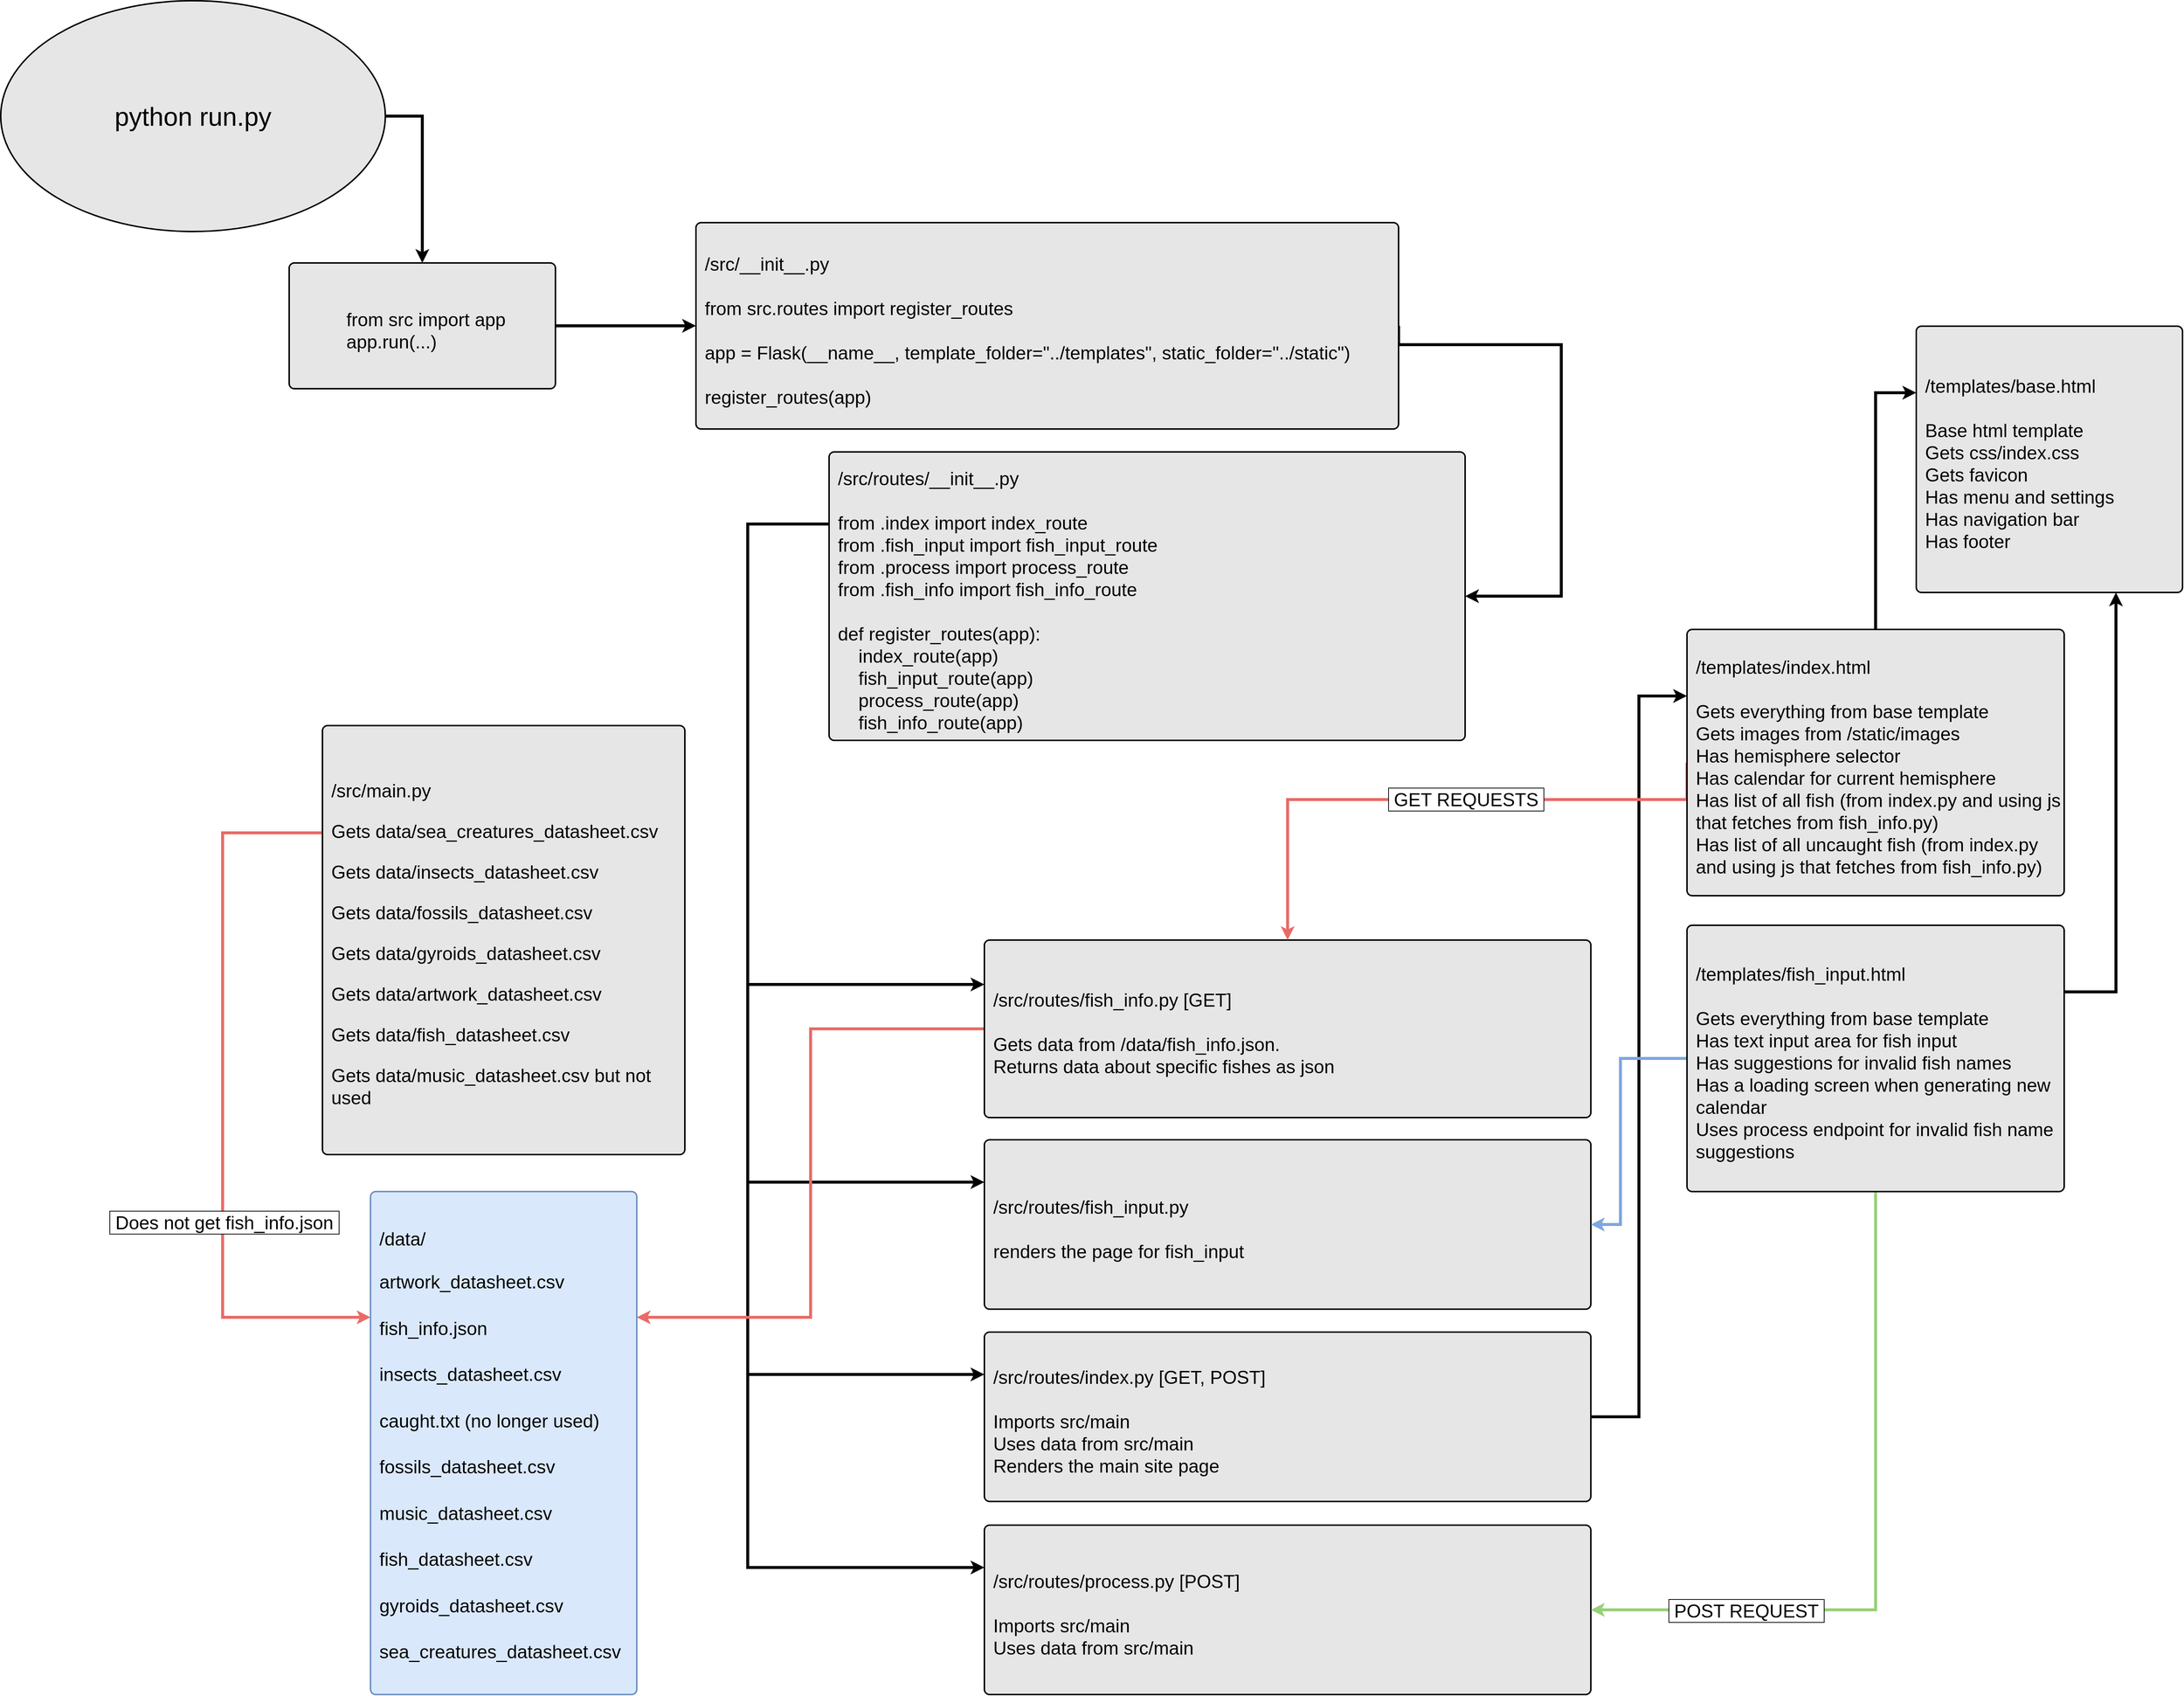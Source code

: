 <mxfile version="13.8.2" type="device"><diagram id="kVls4FRkfgmYgA1IyUwH" name="Page-1"><mxGraphModel dx="1449" dy="-695" grid="1" gridSize="10" guides="1" tooltips="1" connect="1" arrows="1" fold="1" page="1" pageScale="1" pageWidth="850" pageHeight="1100" math="0" shadow="0"><root><mxCell id="0"/><mxCell id="1" parent="0"/><mxCell id="Lg24-HzzdTkgWfwr_FNd-77" style="edgeStyle=orthogonalEdgeStyle;rounded=0;orthogonalLoop=1;jettySize=auto;html=1;exitX=1;exitY=0.5;exitDx=0;exitDy=0;exitPerimeter=0;entryX=0.5;entryY=0;entryDx=0;entryDy=0;strokeColor=#000000;strokeWidth=4;fontSize=25;" edge="1" parent="1" source="Lg24-HzzdTkgWfwr_FNd-19" target="Lg24-HzzdTkgWfwr_FNd-23"><mxGeometry relative="1" as="geometry"/></mxCell><mxCell id="Lg24-HzzdTkgWfwr_FNd-19" value="&lt;font style=&quot;font-size: 35px&quot;&gt;python run.py&lt;/font&gt;" style="strokeWidth=2;html=1;shape=mxgraph.flowchart.start_1;whiteSpace=wrap;fillColor=#E6E6E6;gradientColor=none;fontSize=25;align=center;" vertex="1" parent="1"><mxGeometry x="-50" y="1940" width="520" height="312" as="geometry"/></mxCell><mxCell id="Lg24-HzzdTkgWfwr_FNd-73" style="edgeStyle=orthogonalEdgeStyle;rounded=0;orthogonalLoop=1;jettySize=auto;html=1;exitX=1;exitY=0.5;exitDx=0;exitDy=0;entryX=1;entryY=0.5;entryDx=0;entryDy=0;strokeColor=#000000;strokeWidth=4;fontSize=25;" edge="1" parent="1" source="Lg24-HzzdTkgWfwr_FNd-21" target="Lg24-HzzdTkgWfwr_FNd-27"><mxGeometry relative="1" as="geometry"><Array as="points"><mxPoint x="2060" y="2405"/><mxPoint x="2060" y="2745"/></Array></mxGeometry></mxCell><mxCell id="Lg24-HzzdTkgWfwr_FNd-21" value="/src/__init__.py&lt;br&gt;&lt;br&gt;&lt;div&gt;&lt;span&gt;from src.routes import register_routes&lt;/span&gt;&lt;/div&gt;&lt;div&gt;&lt;span&gt;&lt;br&gt;&lt;/span&gt;&lt;/div&gt;&lt;div&gt;&lt;/div&gt;&lt;div&gt;&lt;div&gt;app = Flask(__name__,&amp;nbsp;&lt;span&gt;template_folder=&quot;../templates&quot;,&amp;nbsp;&lt;/span&gt;&lt;span&gt;static_folder=&quot;../static&quot;)&lt;/span&gt;&lt;/div&gt;&lt;div&gt;&lt;span&gt;&lt;br&gt;&lt;/span&gt;&lt;/div&gt;&lt;div&gt;&lt;span&gt;register_routes(app)&lt;/span&gt;&lt;/div&gt;&lt;/div&gt;&lt;div&gt;&lt;/div&gt;" style="rounded=1;whiteSpace=wrap;html=1;absoluteArcSize=1;arcSize=14;strokeWidth=2;fillColor=#E6E6E6;gradientColor=none;fontSize=25;align=left;spacingTop=10;spacingLeft=10;" vertex="1" parent="1"><mxGeometry x="890" y="2240" width="950" height="279" as="geometry"/></mxCell><mxCell id="Lg24-HzzdTkgWfwr_FNd-75" style="edgeStyle=orthogonalEdgeStyle;rounded=0;orthogonalLoop=1;jettySize=auto;html=1;exitX=1;exitY=0.5;exitDx=0;exitDy=0;entryX=0;entryY=0.5;entryDx=0;entryDy=0;strokeColor=#000000;strokeWidth=4;fontSize=25;" edge="1" parent="1" source="Lg24-HzzdTkgWfwr_FNd-23" target="Lg24-HzzdTkgWfwr_FNd-21"><mxGeometry relative="1" as="geometry"/></mxCell><mxCell id="Lg24-HzzdTkgWfwr_FNd-23" value="&lt;div&gt;&lt;span&gt;from src import app&lt;/span&gt;&lt;/div&gt;&lt;div style=&quot;text-align: left&quot;&gt;&lt;span&gt;app.run(...)&lt;/span&gt;&lt;/div&gt;&lt;div&gt;&lt;/div&gt;&lt;div&gt;&lt;/div&gt;&lt;blockquote style=&quot;margin: 0 0 0 40px ; border: none ; padding: 0px&quot;&gt;&lt;/blockquote&gt;" style="rounded=1;whiteSpace=wrap;html=1;absoluteArcSize=1;arcSize=14;strokeWidth=2;fillColor=#E6E6E6;gradientColor=none;fontSize=25;align=center;spacingTop=10;spacingLeft=10;" vertex="1" parent="1"><mxGeometry x="340" y="2294.5" width="360" height="170" as="geometry"/></mxCell><mxCell id="Lg24-HzzdTkgWfwr_FNd-37" style="edgeStyle=orthogonalEdgeStyle;rounded=0;orthogonalLoop=1;jettySize=auto;html=1;exitX=0;exitY=0.25;exitDx=0;exitDy=0;entryX=0;entryY=0.25;entryDx=0;entryDy=0;fontSize=25;strokeWidth=4;" edge="1" parent="1" source="Lg24-HzzdTkgWfwr_FNd-27" target="Lg24-HzzdTkgWfwr_FNd-32"><mxGeometry relative="1" as="geometry"><Array as="points"><mxPoint x="960" y="2648"/><mxPoint x="960" y="3270"/></Array></mxGeometry></mxCell><mxCell id="Lg24-HzzdTkgWfwr_FNd-38" style="edgeStyle=orthogonalEdgeStyle;rounded=0;orthogonalLoop=1;jettySize=auto;html=1;exitX=0;exitY=0.25;exitDx=0;exitDy=0;entryX=0;entryY=0.25;entryDx=0;entryDy=0;strokeWidth=4;fontSize=25;" edge="1" parent="1" source="Lg24-HzzdTkgWfwr_FNd-27" target="Lg24-HzzdTkgWfwr_FNd-35"><mxGeometry relative="1" as="geometry"><Array as="points"><mxPoint x="960" y="2648"/><mxPoint x="960" y="3537"/></Array></mxGeometry></mxCell><mxCell id="Lg24-HzzdTkgWfwr_FNd-41" style="edgeStyle=orthogonalEdgeStyle;rounded=0;orthogonalLoop=1;jettySize=auto;html=1;exitX=0;exitY=0.25;exitDx=0;exitDy=0;entryX=0;entryY=0.25;entryDx=0;entryDy=0;strokeWidth=4;fontSize=25;" edge="1" parent="1" source="Lg24-HzzdTkgWfwr_FNd-27" target="Lg24-HzzdTkgWfwr_FNd-39"><mxGeometry relative="1" as="geometry"><Array as="points"><mxPoint x="960" y="2648"/><mxPoint x="960" y="3797"/></Array></mxGeometry></mxCell><mxCell id="Lg24-HzzdTkgWfwr_FNd-42" style="edgeStyle=orthogonalEdgeStyle;rounded=0;orthogonalLoop=1;jettySize=auto;html=1;exitX=0;exitY=0.25;exitDx=0;exitDy=0;entryX=0;entryY=0.25;entryDx=0;entryDy=0;strokeWidth=4;fontSize=25;" edge="1" parent="1" source="Lg24-HzzdTkgWfwr_FNd-27" target="Lg24-HzzdTkgWfwr_FNd-40"><mxGeometry relative="1" as="geometry"><Array as="points"><mxPoint x="960" y="2648"/><mxPoint x="960" y="4058"/></Array></mxGeometry></mxCell><mxCell id="Lg24-HzzdTkgWfwr_FNd-27" value="/src/routes/__init__.py&lt;br&gt;&lt;br&gt;&lt;div&gt;&lt;/div&gt;&lt;div&gt;&lt;span&gt;&lt;div&gt;from .index import index_route&lt;/div&gt;&lt;div&gt;from .fish_input import fish_input_route&lt;/div&gt;&lt;div&gt;from .process import process_route&lt;/div&gt;&lt;div&gt;from .fish_info import fish_info_route&lt;/div&gt;&lt;div&gt;&lt;br&gt;&lt;/div&gt;&lt;div&gt;&lt;span&gt;def register_routes(app):&lt;/span&gt;&lt;/div&gt;&lt;div&gt;&lt;/div&gt;&lt;div&gt;&lt;/div&gt;&lt;div&gt;&lt;/div&gt;&lt;div&gt;&lt;div&gt;&lt;/div&gt;&lt;div&gt;&lt;span&gt;&amp;nbsp; &amp;nbsp; index_route(app)&lt;/span&gt;&lt;/div&gt;&lt;div&gt;&lt;/div&gt;&lt;div&gt;&lt;/div&gt;&lt;div&gt;&lt;/div&gt;&lt;div&gt;&lt;/div&gt;&lt;div&gt;&lt;/div&gt;&lt;div&gt;&lt;/div&gt;&lt;div&gt;&lt;/div&gt;&lt;div&gt;&lt;/div&gt;&lt;div&gt;&lt;/div&gt;&lt;div&gt;&lt;/div&gt;&lt;div&gt;&lt;/div&gt;&lt;div&gt;&amp;nbsp; &amp;nbsp; fish_input_route(app)&lt;/div&gt;&lt;div&gt;&amp;nbsp; &amp;nbsp; process_route(app)&lt;/div&gt;&lt;div&gt;&amp;nbsp; &amp;nbsp; fish_info_route(app)&lt;/div&gt;&lt;/div&gt;&lt;/span&gt;&lt;/div&gt;&lt;div&gt;&lt;div&gt;&lt;/div&gt;&lt;/div&gt;&lt;div&gt;&lt;/div&gt;" style="rounded=1;whiteSpace=wrap;html=1;absoluteArcSize=1;arcSize=14;strokeWidth=2;fillColor=#E6E6E6;gradientColor=none;fontSize=25;align=left;spacingTop=10;spacingLeft=10;" vertex="1" parent="1"><mxGeometry x="1070" y="2550" width="860" height="390" as="geometry"/></mxCell><mxCell id="Lg24-HzzdTkgWfwr_FNd-63" style="edgeStyle=orthogonalEdgeStyle;rounded=0;orthogonalLoop=1;jettySize=auto;html=1;exitX=0;exitY=0.5;exitDx=0;exitDy=0;entryX=1;entryY=0.25;entryDx=0;entryDy=0;strokeColor=#EA6B66;strokeWidth=4;fontSize=25;" edge="1" parent="1" source="Lg24-HzzdTkgWfwr_FNd-32" target="Lg24-HzzdTkgWfwr_FNd-56"><mxGeometry relative="1" as="geometry"/></mxCell><mxCell id="Lg24-HzzdTkgWfwr_FNd-32" value="/src/routes/fish_info.py [GET]&lt;br&gt;&lt;br&gt;Gets data from /data/fish_info.json.&lt;br&gt;Returns data about specific fishes as json&lt;br&gt;&lt;div&gt;&lt;/div&gt;" style="rounded=1;whiteSpace=wrap;html=1;absoluteArcSize=1;arcSize=14;strokeWidth=2;fillColor=#E6E6E6;gradientColor=none;fontSize=25;align=left;spacingTop=10;spacingLeft=10;" vertex="1" parent="1"><mxGeometry x="1280" y="3210" width="820" height="240" as="geometry"/></mxCell><mxCell id="Lg24-HzzdTkgWfwr_FNd-35" value="/src/routes/fish_input.py&lt;br&gt;&lt;br&gt;renders the page for fish_input&lt;br&gt;&lt;div&gt;&lt;/div&gt;" style="rounded=1;whiteSpace=wrap;html=1;absoluteArcSize=1;arcSize=14;strokeWidth=2;fillColor=#E6E6E6;gradientColor=none;fontSize=25;align=left;spacingTop=10;spacingLeft=10;" vertex="1" parent="1"><mxGeometry x="1280" y="3480" width="820" height="229" as="geometry"/></mxCell><mxCell id="Lg24-HzzdTkgWfwr_FNd-49" style="edgeStyle=orthogonalEdgeStyle;rounded=0;orthogonalLoop=1;jettySize=auto;html=1;exitX=1;exitY=0.5;exitDx=0;exitDy=0;entryX=0;entryY=0.25;entryDx=0;entryDy=0;strokeWidth=4;fontSize=25;" edge="1" parent="1" source="Lg24-HzzdTkgWfwr_FNd-39" target="Lg24-HzzdTkgWfwr_FNd-48"><mxGeometry relative="1" as="geometry"/></mxCell><mxCell id="Lg24-HzzdTkgWfwr_FNd-39" value="/src/routes/index.py [GET, POST]&lt;br&gt;&lt;br&gt;Imports src/main&lt;br&gt;Uses data from src/main&lt;br&gt;Renders the main site page&lt;div&gt;&lt;/div&gt;" style="rounded=1;whiteSpace=wrap;html=1;absoluteArcSize=1;arcSize=14;strokeWidth=2;fillColor=#E6E6E6;gradientColor=none;fontSize=25;align=left;spacingTop=10;spacingLeft=10;" vertex="1" parent="1"><mxGeometry x="1280" y="3740" width="820" height="229" as="geometry"/></mxCell><mxCell id="Lg24-HzzdTkgWfwr_FNd-40" value="/src/routes/process.py [POST]&lt;br&gt;&lt;br&gt;Imports src/main&lt;br&gt;Uses data from src/main&lt;br&gt;&lt;div&gt;&lt;/div&gt;" style="rounded=1;whiteSpace=wrap;html=1;absoluteArcSize=1;arcSize=14;strokeWidth=2;fillColor=#E6E6E6;gradientColor=none;fontSize=25;align=left;spacingTop=10;spacingLeft=10;" vertex="1" parent="1"><mxGeometry x="1280" y="4001" width="820" height="229" as="geometry"/></mxCell><mxCell id="Lg24-HzzdTkgWfwr_FNd-45" value="/templates/base.html&lt;br&gt;&lt;br&gt;Base html template&lt;br&gt;Gets css/index.css&lt;br&gt;Gets favicon&lt;br&gt;Has menu and settings&lt;br&gt;Has navigation bar&lt;br&gt;Has footer" style="rounded=1;whiteSpace=wrap;html=1;absoluteArcSize=1;arcSize=14;strokeWidth=2;fillColor=#E6E6E6;gradientColor=none;fontSize=25;align=left;spacingTop=10;spacingLeft=10;" vertex="1" parent="1"><mxGeometry x="2540" y="2380" width="360" height="360" as="geometry"/></mxCell><mxCell id="Lg24-HzzdTkgWfwr_FNd-66" style="edgeStyle=orthogonalEdgeStyle;rounded=0;orthogonalLoop=1;jettySize=auto;html=1;exitX=0.5;exitY=0;exitDx=0;exitDy=0;entryX=0;entryY=0.25;entryDx=0;entryDy=0;strokeWidth=4;fontSize=25;" edge="1" parent="1" source="Lg24-HzzdTkgWfwr_FNd-48" target="Lg24-HzzdTkgWfwr_FNd-45"><mxGeometry relative="1" as="geometry"/></mxCell><mxCell id="Lg24-HzzdTkgWfwr_FNd-68" style="edgeStyle=orthogonalEdgeStyle;rounded=0;orthogonalLoop=1;jettySize=auto;html=1;exitX=0;exitY=0.5;exitDx=0;exitDy=0;entryX=0.5;entryY=0;entryDx=0;entryDy=0;strokeWidth=4;fontSize=25;strokeColor=#EA6B66;" edge="1" parent="1" source="Lg24-HzzdTkgWfwr_FNd-48" target="Lg24-HzzdTkgWfwr_FNd-32"><mxGeometry relative="1" as="geometry"><Array as="points"><mxPoint x="2230" y="3020"/><mxPoint x="1690" y="3020"/></Array></mxGeometry></mxCell><mxCell id="Lg24-HzzdTkgWfwr_FNd-69" value="&amp;nbsp;GET REQUESTS&amp;nbsp;" style="edgeLabel;align=center;verticalAlign=middle;resizable=0;points=[];fontSize=25;labelBorderColor=#000000;html=1;" vertex="1" connectable="0" parent="Lg24-HzzdTkgWfwr_FNd-68"><mxGeometry x="0.208" y="-1" relative="1" as="geometry"><mxPoint x="121.67" as="offset"/></mxGeometry></mxCell><mxCell id="Lg24-HzzdTkgWfwr_FNd-48" value="/templates/index.html&lt;br&gt;&lt;br&gt;Gets everything from base template&lt;br&gt;Gets images from /static/images&lt;br&gt;Has hemisphere selector&lt;br&gt;Has calendar for current hemisphere&lt;br&gt;Has list of all fish (from index.py and using js that fetches from fish_info.py)&lt;br&gt;Has list of all uncaught fish (from index.py and using js that fetches from fish_info.py)" style="rounded=1;whiteSpace=wrap;html=1;absoluteArcSize=1;arcSize=14;strokeWidth=2;fillColor=#E6E6E6;gradientColor=none;fontSize=25;align=left;spacingTop=10;spacingLeft=10;" vertex="1" parent="1"><mxGeometry x="2230" y="2790" width="510" height="360" as="geometry"/></mxCell><mxCell id="Lg24-HzzdTkgWfwr_FNd-64" style="edgeStyle=orthogonalEdgeStyle;rounded=0;orthogonalLoop=1;jettySize=auto;html=1;exitX=0.5;exitY=1;exitDx=0;exitDy=0;entryX=1;entryY=0.5;entryDx=0;entryDy=0;strokeWidth=4;fontSize=25;strokeColor=#97D077;" edge="1" parent="1" source="Lg24-HzzdTkgWfwr_FNd-50" target="Lg24-HzzdTkgWfwr_FNd-40"><mxGeometry relative="1" as="geometry"><Array as="points"><mxPoint x="2485" y="4116"/></Array></mxGeometry></mxCell><mxCell id="Lg24-HzzdTkgWfwr_FNd-70" value="&amp;nbsp;POST REQUEST&amp;nbsp;" style="edgeLabel;html=1;align=center;verticalAlign=middle;resizable=0;points=[];fontSize=25;labelBorderColor=#000000;" vertex="1" connectable="0" parent="Lg24-HzzdTkgWfwr_FNd-64"><mxGeometry x="0.121" y="4" relative="1" as="geometry"><mxPoint x="-179" y="32.5" as="offset"/></mxGeometry></mxCell><mxCell id="Lg24-HzzdTkgWfwr_FNd-65" style="edgeStyle=orthogonalEdgeStyle;rounded=0;orthogonalLoop=1;jettySize=auto;html=1;exitX=0;exitY=0.5;exitDx=0;exitDy=0;entryX=1;entryY=0.5;entryDx=0;entryDy=0;strokeWidth=4;fontSize=25;strokeColor=#7EA6E0;" edge="1" parent="1" source="Lg24-HzzdTkgWfwr_FNd-50" target="Lg24-HzzdTkgWfwr_FNd-35"><mxGeometry relative="1" as="geometry"><Array as="points"><mxPoint x="2140" y="3370"/><mxPoint x="2140" y="3595"/></Array></mxGeometry></mxCell><mxCell id="Lg24-HzzdTkgWfwr_FNd-67" style="edgeStyle=orthogonalEdgeStyle;rounded=0;orthogonalLoop=1;jettySize=auto;html=1;exitX=1;exitY=0.25;exitDx=0;exitDy=0;entryX=0.75;entryY=1;entryDx=0;entryDy=0;strokeColor=#000000;strokeWidth=4;fontSize=25;" edge="1" parent="1" source="Lg24-HzzdTkgWfwr_FNd-50" target="Lg24-HzzdTkgWfwr_FNd-45"><mxGeometry relative="1" as="geometry"/></mxCell><mxCell id="Lg24-HzzdTkgWfwr_FNd-50" value="/templates/fish_input.html&lt;br&gt;&lt;br&gt;Gets everything from base template&lt;br&gt;Has text input area for fish input&lt;br&gt;Has suggestions for invalid fish names&lt;br&gt;Has a loading screen when generating new calendar&lt;br&gt;Uses process endpoint for invalid fish name suggestions" style="rounded=1;whiteSpace=wrap;html=1;absoluteArcSize=1;arcSize=14;strokeWidth=2;fillColor=#E6E6E6;gradientColor=none;fontSize=25;align=left;spacingTop=10;spacingLeft=10;" vertex="1" parent="1"><mxGeometry x="2230" y="3190" width="510" height="360" as="geometry"/></mxCell><mxCell id="Lg24-HzzdTkgWfwr_FNd-56" value="&lt;p style=&quot;line-height: 120%&quot;&gt;/data/&lt;/p&gt;&lt;p style=&quot;line-height: 150%&quot;&gt;&lt;span&gt;artwork_datasheet.csv&lt;/span&gt;&lt;/p&gt;&lt;p style=&quot;line-height: 150%&quot;&gt;&lt;span&gt;fish_info.json&lt;/span&gt;&lt;/p&gt;&lt;p style=&quot;line-height: 150%&quot;&gt;&lt;span&gt;insects_datasheet.csv&lt;/span&gt;&lt;/p&gt;&lt;p style=&quot;line-height: 150%&quot;&gt;&lt;span&gt;caught.txt (no longer used)&lt;/span&gt;&lt;/p&gt;&lt;p style=&quot;line-height: 150%&quot;&gt;&lt;span&gt;fossils_datasheet.csv&lt;/span&gt;&lt;/p&gt;&lt;p style=&quot;line-height: 150%&quot;&gt;&lt;span&gt;music_datasheet.csv&lt;/span&gt;&lt;/p&gt;&lt;p style=&quot;line-height: 150%&quot;&gt;&lt;span&gt;fish_datasheet.csv&lt;/span&gt;&lt;/p&gt;&lt;p style=&quot;line-height: 150%&quot;&gt;&lt;span&gt;gyroids_datasheet.csv&lt;/span&gt;&lt;/p&gt;&lt;p style=&quot;line-height: 150%&quot;&gt;&lt;span style=&quot;line-height: 130%&quot;&gt;sea_creatures_datasheet.csv&lt;/span&gt;&lt;/p&gt;&lt;div&gt;&lt;/div&gt;&lt;p&gt;&lt;/p&gt;" style="rounded=1;whiteSpace=wrap;html=1;absoluteArcSize=1;arcSize=14;strokeWidth=2;fillColor=#dae8fc;fontSize=25;align=left;spacingTop=10;spacingLeft=10;strokeColor=#6c8ebf;" vertex="1" parent="1"><mxGeometry x="450" y="3550" width="360" height="680" as="geometry"/></mxCell><mxCell id="Lg24-HzzdTkgWfwr_FNd-62" style="edgeStyle=orthogonalEdgeStyle;rounded=0;orthogonalLoop=1;jettySize=auto;html=1;exitX=0;exitY=0.25;exitDx=0;exitDy=0;entryX=0;entryY=0.25;entryDx=0;entryDy=0;strokeColor=#EA6B66;strokeWidth=4;fontSize=25;" edge="1" parent="1" source="Lg24-HzzdTkgWfwr_FNd-58" target="Lg24-HzzdTkgWfwr_FNd-56"><mxGeometry relative="1" as="geometry"><Array as="points"><mxPoint x="250" y="3065"/><mxPoint x="250" y="3720"/></Array></mxGeometry></mxCell><mxCell id="Lg24-HzzdTkgWfwr_FNd-71" value="&amp;nbsp;Does not get fish_info.json&amp;nbsp;" style="edgeLabel;html=1;align=center;verticalAlign=middle;resizable=0;points=[];fontSize=25;labelBorderColor=#000000;labelBackgroundColor=#ffffff;" vertex="1" connectable="0" parent="Lg24-HzzdTkgWfwr_FNd-62"><mxGeometry x="-0.174" y="2" relative="1" as="geometry"><mxPoint y="251.67" as="offset"/></mxGeometry></mxCell><mxCell id="Lg24-HzzdTkgWfwr_FNd-58" value="&lt;p style=&quot;line-height: 120%&quot;&gt;&lt;span&gt;/src/main.py&lt;/span&gt;&lt;/p&gt;&lt;p style=&quot;line-height: 120%&quot;&gt;&lt;/p&gt;&lt;p style=&quot;line-height: 120%&quot;&gt;Gets&amp;nbsp;data/sea_creatures_datasheet.csv&lt;/p&gt;&lt;p style=&quot;line-height: 120%&quot;&gt;Gets&amp;nbsp;data/insects_datasheet.csv&lt;/p&gt;&lt;p style=&quot;line-height: 120%&quot;&gt;Gets&amp;nbsp;data/fossils_datasheet.csv&lt;/p&gt;&lt;p style=&quot;line-height: 120%&quot;&gt;&lt;span&gt;Gets&amp;nbsp;data/gyroids_datasheet.csv&lt;/span&gt;&lt;/p&gt;&lt;p style=&quot;line-height: 120%&quot;&gt;&lt;span&gt;Gets&amp;nbsp;data/artwork_datasheet.csv&lt;/span&gt;&lt;/p&gt;&lt;p style=&quot;line-height: 120%&quot;&gt;&lt;span&gt;Gets data/fish_datasheet.csv&lt;/span&gt;&lt;/p&gt;&lt;p style=&quot;line-height: 120%&quot;&gt;&lt;span&gt;Gets&amp;nbsp;data/music_datasheet.csv but not used&lt;/span&gt;&lt;/p&gt;" style="rounded=1;whiteSpace=wrap;html=1;absoluteArcSize=1;arcSize=14;strokeWidth=2;fillColor=#E6E6E6;gradientColor=none;fontSize=25;align=left;spacingTop=10;spacingLeft=10;" vertex="1" parent="1"><mxGeometry x="385" y="2920" width="490" height="580" as="geometry"/></mxCell></root></mxGraphModel></diagram></mxfile>